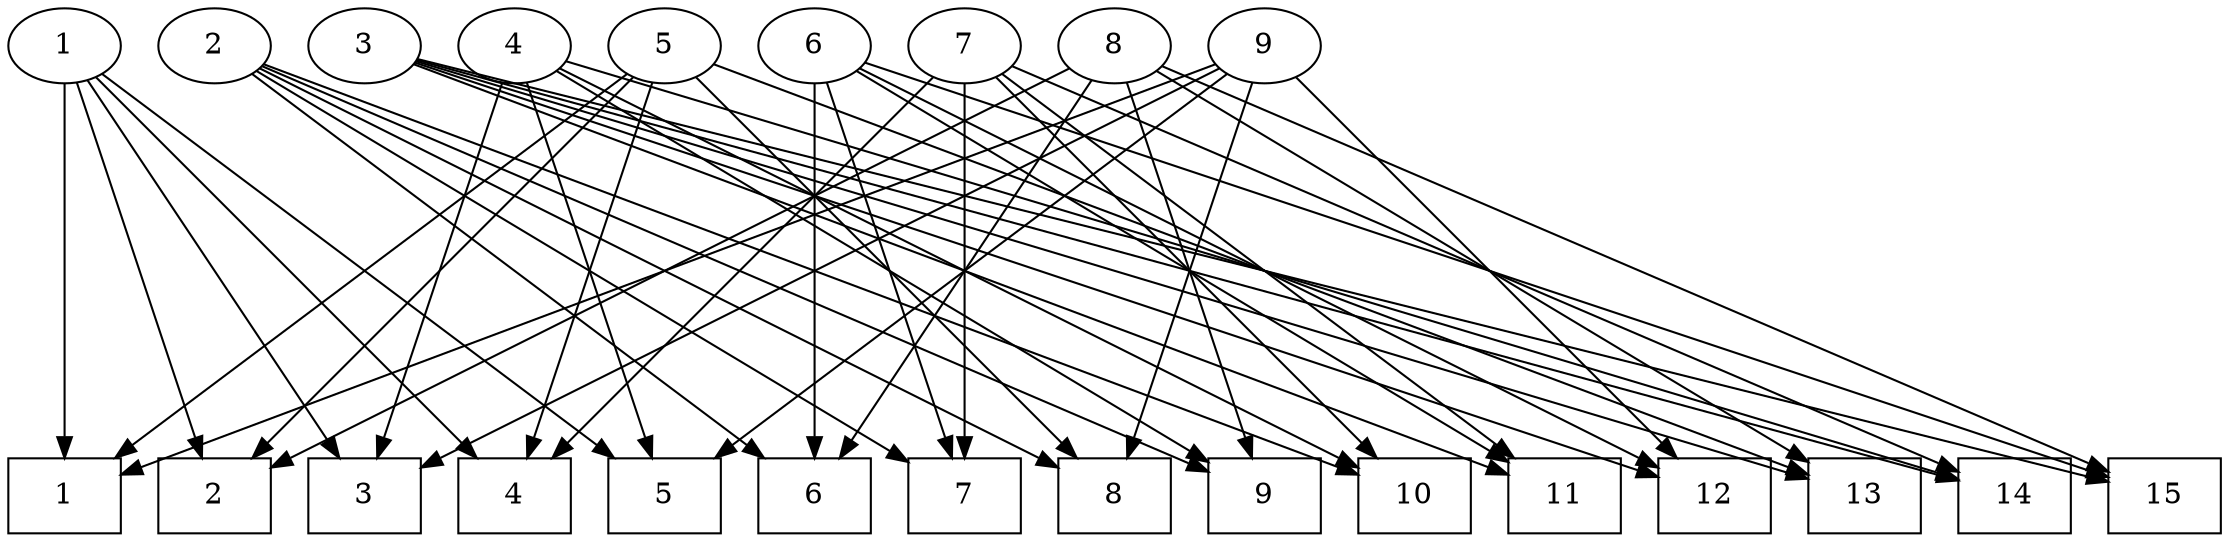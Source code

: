 digraph sample{
	layout=neato;
	111 [shape = box, label = "1"];
	222 [shape = box, label = "2"];
	333 [shape = box, label = "3"];
	444 [shape = box, label = "4"];
	555 [shape = box, label = "5"];
	666 [shape = box, label = "6"];
	777 [shape = box, label = "7"];
	888 [shape = box, label = "8"];
	999 [shape = box, label = "9"];
	101010 [shape = box, label = "10"];
	111111 [shape = box, label = "11"];
	121212 [shape = box, label = "12"];
	131313 [shape = box, label = "13"];
	141414 [shape = box, label = "14"];
	151515 [shape = box, label = "15"];
	1 -> 111;
	1 -> 222;
	1 -> 333;
	1 -> 444;
	1 -> 555;
	2 -> 666;
	2 -> 777;
	2 -> 888;
	2 -> 999;
	2 -> 101010;
	3 -> 111111;
	3 -> 121212;
	3 -> 131313;
	3 -> 141414;
	3 -> 151515;
	4 -> 333;
	4 -> 555;
	4 -> 999;
	4 -> 101010;
	4 -> 141414;
	5 -> 111;
	5 -> 222;
	5 -> 444;
	5 -> 888;
	5 -> 131313;
	6 -> 666;
	6 -> 777;
	6 -> 111111;
	6 -> 121212;
	6 -> 151515;
	7 -> 444;
	7 -> 777;
	7 -> 101010;
	7 -> 111111;
	7 -> 141414;
	8 -> 222;
	8 -> 666;
	8 -> 999;
	8 -> 131313;
	8 -> 151515;
	9 -> 111;
	9 -> 333;
	9 -> 555;
	9 -> 888;
	9 -> 121212;
	1 [pos="0,0!"]
	2 [pos="1,0!"]
	3 [pos="2,0!"]
	4 [pos="3,0!"]
	5 [pos="4,0!"]
	6 [pos="5,0!"]
	7 [pos="6,0!"]
	8 [pos="7,0!"]
	9 [pos="8,0!"]
	111 [pos="0,-3!"]
	222 [pos="1,-3!"]
	333 [pos="2,-3!"]
	444 [pos="3,-3!"]
	555 [pos="4,-3!"]
	666 [pos="5,-3!"]
	777 [pos="6,-3!"]
	888 [pos="7,-3!"]
	999 [pos="8,-3!"]
	101010 [pos="9,-3!"]
	111111 [pos="10,-3!"]
	121212 [pos="11,-3!"]
	131313 [pos="12,-3!"]
	141414 [pos="13,-3!"]
	151515 [pos="14,-3!"]
}
